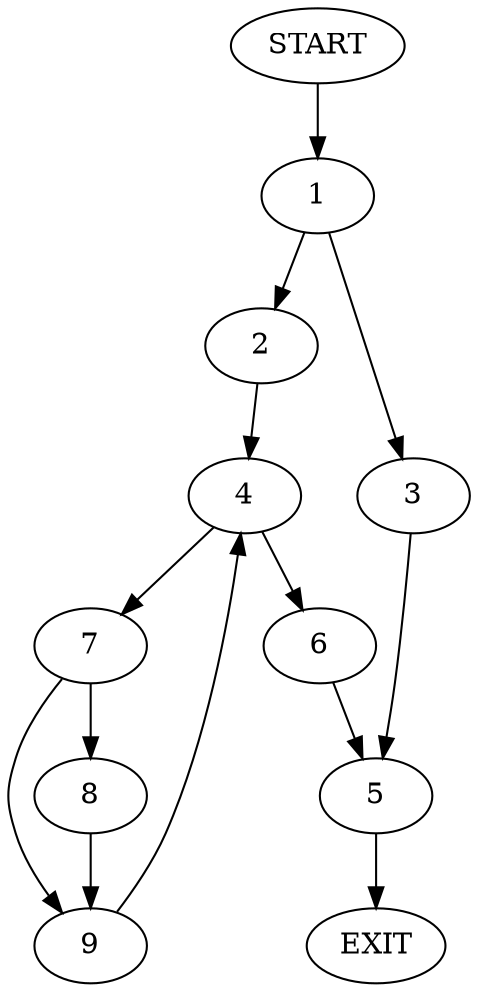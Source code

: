digraph {
0 [label="START"]
10 [label="EXIT"]
0 -> 1
1 -> 2
1 -> 3
2 -> 4
3 -> 5
4 -> 6
4 -> 7
7 -> 8
7 -> 9
6 -> 5
9 -> 4
8 -> 9
5 -> 10
}
